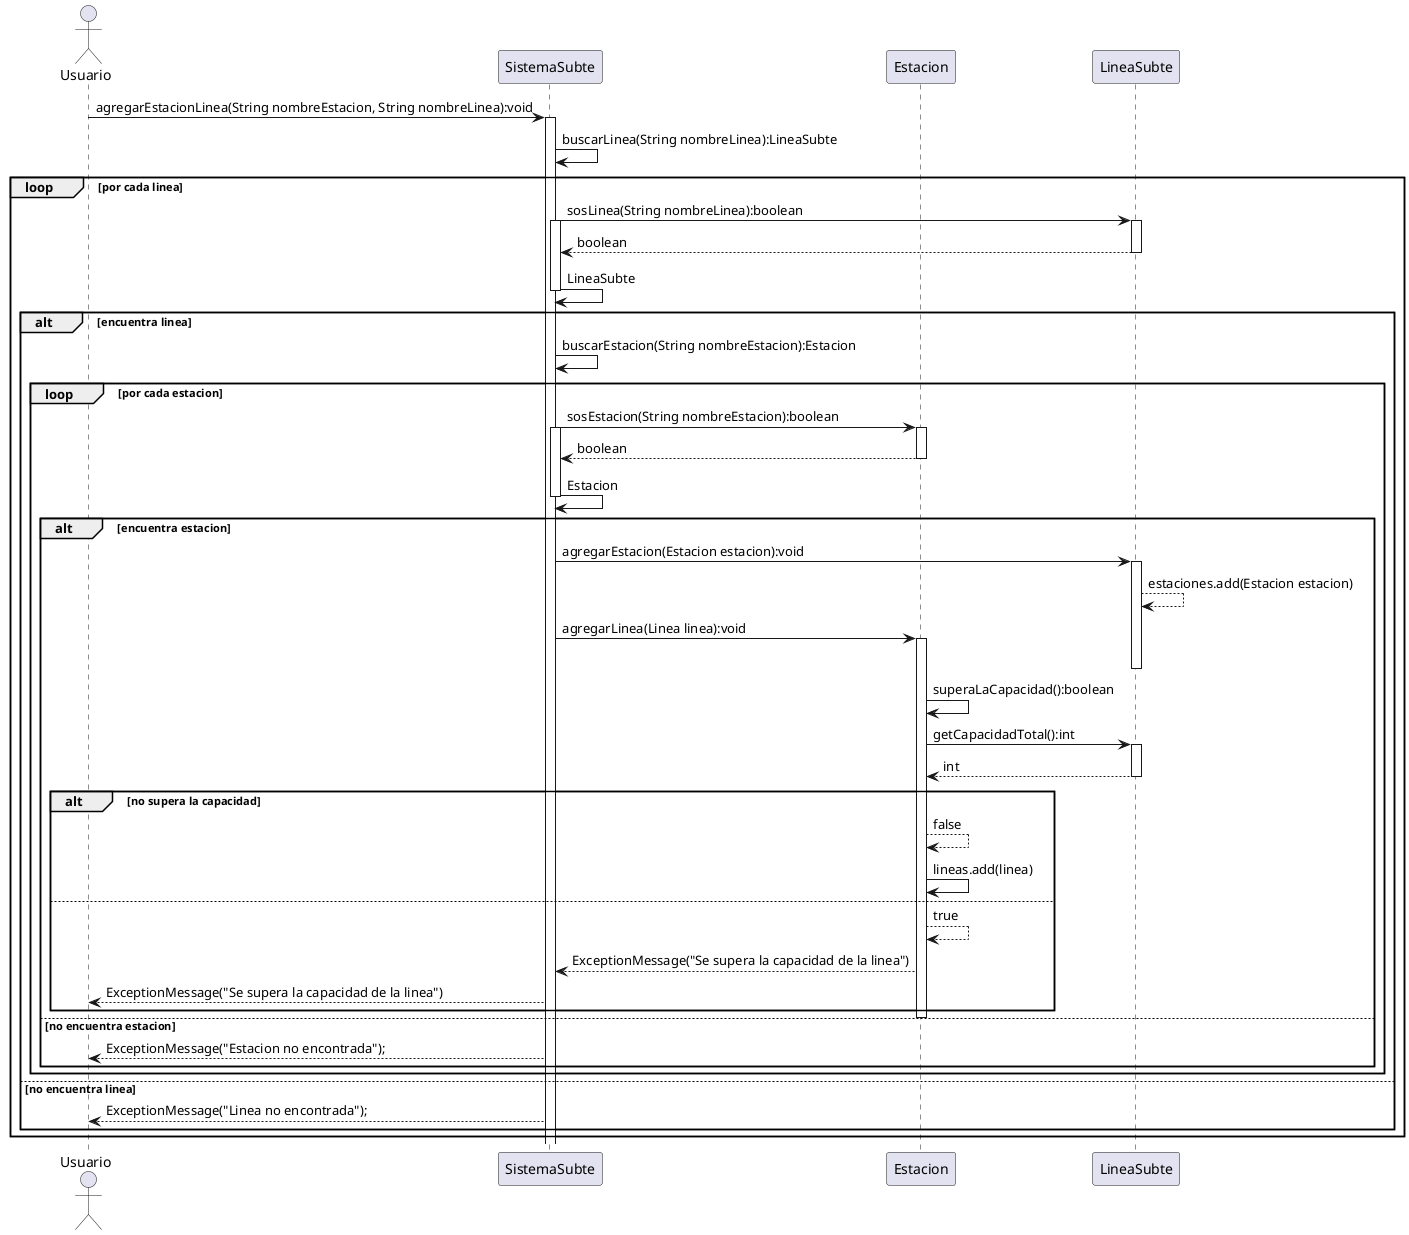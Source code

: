 @startuml
actor "Usuario"
participant "SistemaSubte"
participant "Estacion"
participant "LineaSubte"



"Usuario"->"SistemaSubte": agregarEstacionLinea(String nombreEstacion, String nombreLinea):void
activate "SistemaSubte"
"SistemaSubte"->"SistemaSubte":buscarLinea(String nombreLinea):LineaSubte
loop por cada linea
"SistemaSubte"->"LineaSubte":sosLinea(String nombreLinea):boolean
activate "SistemaSubte"
activate "LineaSubte"
"LineaSubte"-->"SistemaSubte":boolean
deactivate "LineaSubte"
"SistemaSubte"->"SistemaSubte":LineaSubte
deactivate "SistemaSubte"
    alt encuentra linea
    "SistemaSubte"->"SistemaSubte":buscarEstacion(String nombreEstacion):Estacion
     loop por cada estacion

         "SistemaSubte"->"Estacion":sosEstacion(String nombreEstacion):boolean
         activate "SistemaSubte"
         activate "Estacion"
         "Estacion"-->"SistemaSubte":boolean
         deactivate "Estacion"
         "SistemaSubte"->"SistemaSubte":Estacion

         deactivate "SistemaSubte"

         alt encuentra estacion
           "SistemaSubte"->"LineaSubte":agregarEstacion(Estacion estacion):void
           activate "LineaSubte"
           "LineaSubte"-->"LineaSubte":estaciones.add(Estacion estacion)
           "SistemaSubte"->"Estacion": agregarLinea(Linea linea):void
           activate "Estacion"
           deactivate "LineaSubte"
           "Estacion"->"Estacion":superaLaCapacidad():boolean
           "Estacion"->"LineaSubte":getCapacidadTotal():int
           activate "LineaSubte"
           "LineaSubte"-->"Estacion":int
           deactivate "LineaSubte"
           alt no supera la capacidad
           "Estacion" --> "Estacion": false
           "Estacion" -> "Estacion": lineas.add(linea)
           else
           "Estacion" --> "Estacion": true
           "Estacion"-->"SistemaSubte":ExceptionMessage("Se supera la capacidad de la linea")
           "SistemaSubte"-->"Usuario":ExceptionMessage("Se supera la capacidad de la linea")
           end
           deactivate "Estacion"
         else no encuentra estacion
            "SistemaSubte"--> "Usuario":ExceptionMessage("Estacion no encontrada");
         end
     end
    else no encuentra linea
    "SistemaSubte"--> "Usuario":ExceptionMessage("Linea no encontrada");
    end
end

@enduml